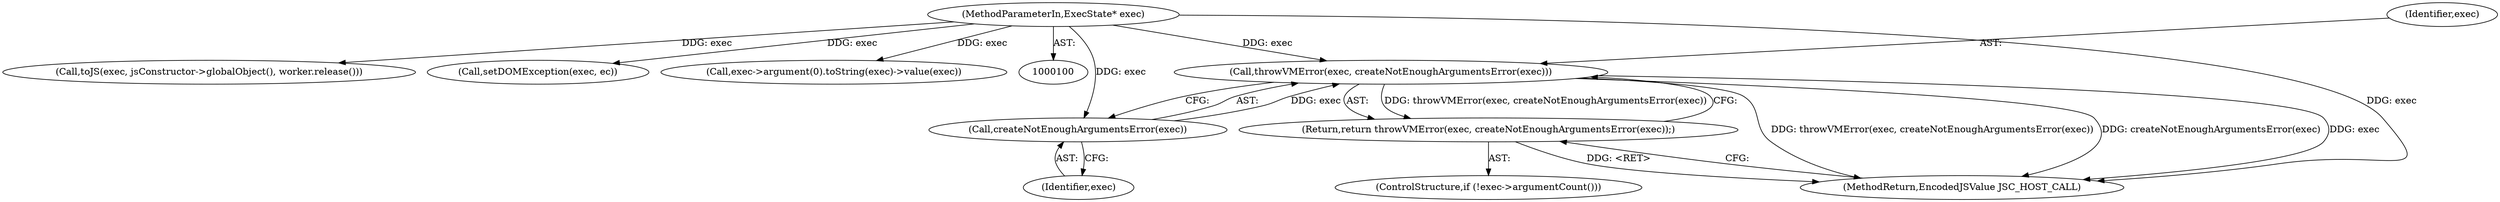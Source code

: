 digraph "0_Chrome_b944f670bb7a8a919daac497a4ea0536c954c201_7@pointer" {
"1000108" [label="(Call,throwVMError(exec, createNotEnoughArgumentsError(exec)))"];
"1000110" [label="(Call,createNotEnoughArgumentsError(exec))"];
"1000101" [label="(MethodParameterIn,ExecState* exec)"];
"1000107" [label="(Return,return throwVMError(exec, createNotEnoughArgumentsError(exec));)"];
"1000109" [label="(Identifier,exec)"];
"1000154" [label="(MethodReturn,EncodedJSValue JSC_HOST_CALL)"];
"1000108" [label="(Call,throwVMError(exec, createNotEnoughArgumentsError(exec)))"];
"1000150" [label="(Call,toJS(exec, jsConstructor->globalObject(), worker.release()))"];
"1000141" [label="(Call,setDOMException(exec, ec))"];
"1000111" [label="(Identifier,exec)"];
"1000104" [label="(ControlStructure,if (!exec->argumentCount()))"];
"1000110" [label="(Call,createNotEnoughArgumentsError(exec))"];
"1000115" [label="(Call,exec->argument(0).toString(exec)->value(exec))"];
"1000107" [label="(Return,return throwVMError(exec, createNotEnoughArgumentsError(exec));)"];
"1000101" [label="(MethodParameterIn,ExecState* exec)"];
"1000108" -> "1000107"  [label="AST: "];
"1000108" -> "1000110"  [label="CFG: "];
"1000109" -> "1000108"  [label="AST: "];
"1000110" -> "1000108"  [label="AST: "];
"1000107" -> "1000108"  [label="CFG: "];
"1000108" -> "1000154"  [label="DDG: throwVMError(exec, createNotEnoughArgumentsError(exec))"];
"1000108" -> "1000154"  [label="DDG: createNotEnoughArgumentsError(exec)"];
"1000108" -> "1000154"  [label="DDG: exec"];
"1000108" -> "1000107"  [label="DDG: throwVMError(exec, createNotEnoughArgumentsError(exec))"];
"1000110" -> "1000108"  [label="DDG: exec"];
"1000101" -> "1000108"  [label="DDG: exec"];
"1000110" -> "1000111"  [label="CFG: "];
"1000111" -> "1000110"  [label="AST: "];
"1000101" -> "1000110"  [label="DDG: exec"];
"1000101" -> "1000100"  [label="AST: "];
"1000101" -> "1000154"  [label="DDG: exec"];
"1000101" -> "1000115"  [label="DDG: exec"];
"1000101" -> "1000141"  [label="DDG: exec"];
"1000101" -> "1000150"  [label="DDG: exec"];
"1000107" -> "1000104"  [label="AST: "];
"1000154" -> "1000107"  [label="CFG: "];
"1000107" -> "1000154"  [label="DDG: <RET>"];
}
